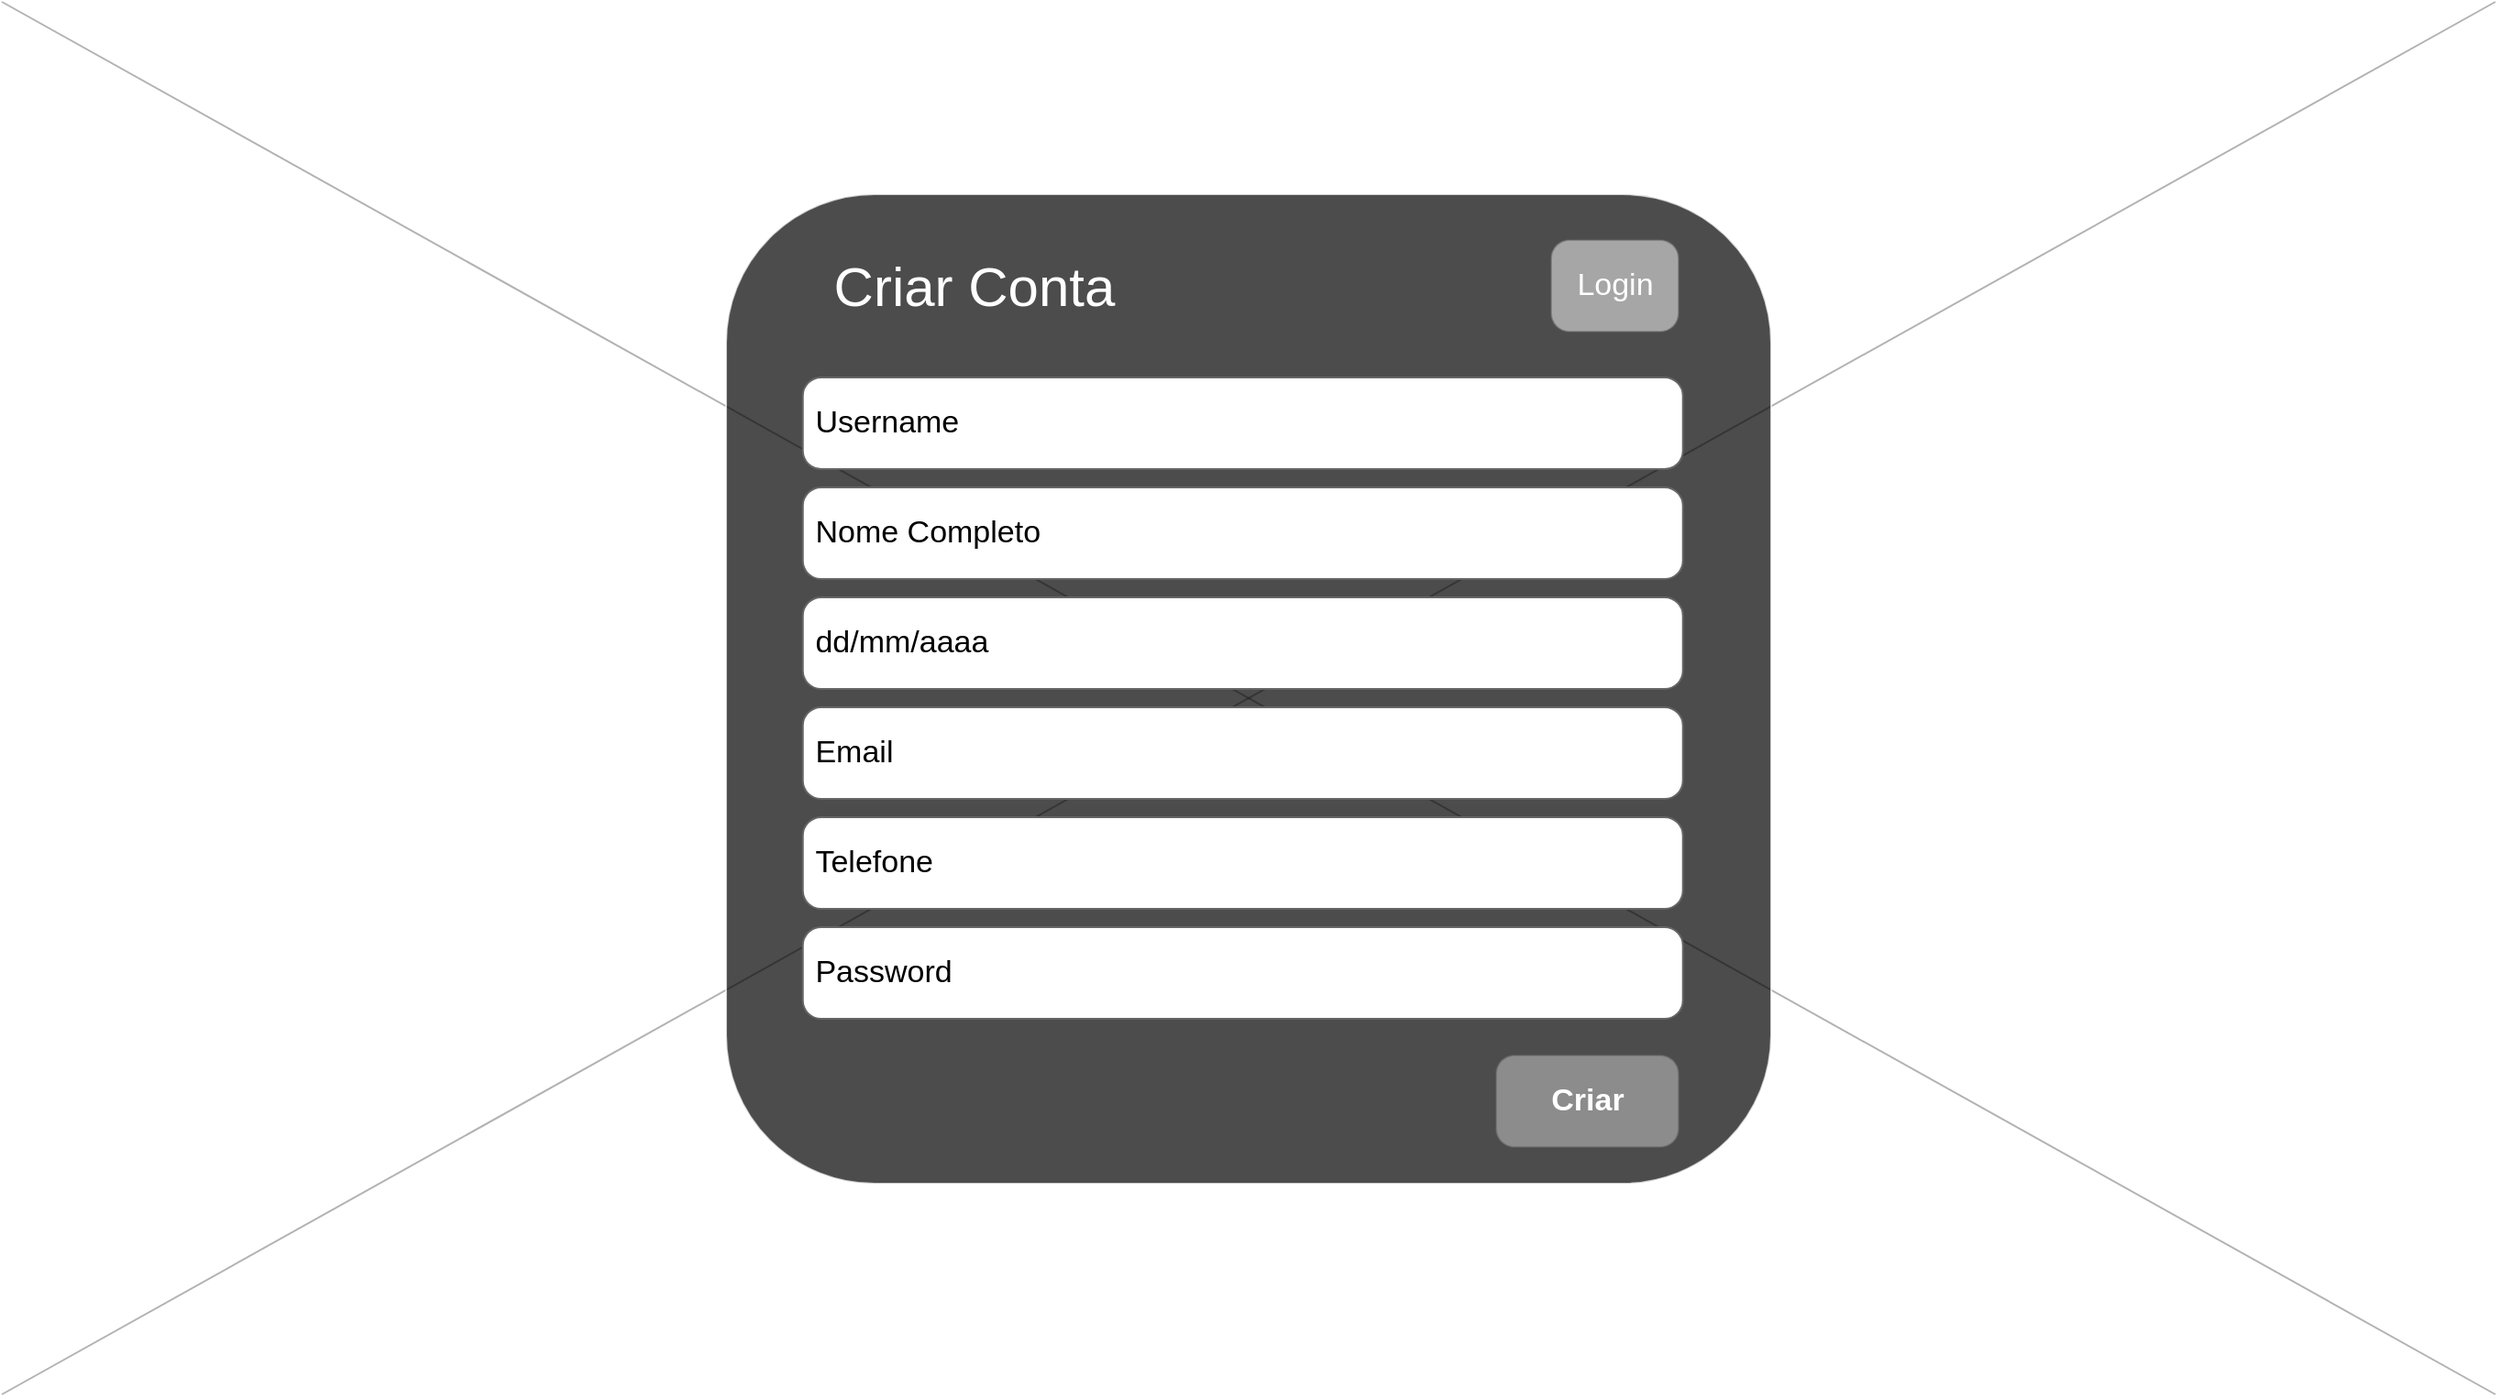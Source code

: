 <mxfile version="14.6.13" type="device"><diagram name="Page-1" id="03018318-947c-dd8e-b7a3-06fadd420f32"><mxGraphModel dx="1673" dy="934" grid="1" gridSize="10" guides="1" tooltips="1" connect="1" arrows="1" fold="1" page="1" pageScale="1" pageWidth="1100" pageHeight="850" background="#ffffff" math="0" shadow="0"><root><mxCell id="0"/><mxCell id="1" parent="0"/><mxCell id="9ekpRvZsXAe5geEi4Od_-9" value="" style="rounded=0;whiteSpace=wrap;html=1;fontColor=#000000;gradientColor=none;align=left;strokeColor=#FFFFFF;opacity=50;" parent="1" vertex="1"><mxGeometry x="5" y="45" width="1360" height="760" as="geometry"/></mxCell><mxCell id="9ekpRvZsXAe5geEi4Od_-11" style="edgeStyle=none;rounded=0;orthogonalLoop=1;jettySize=auto;html=1;exitX=0;exitY=1;exitDx=0;exitDy=0;entryX=1;entryY=0;entryDx=0;entryDy=0;fontColor=#000000;endArrow=none;endFill=0;opacity=30;" parent="1" source="9ekpRvZsXAe5geEi4Od_-9" target="9ekpRvZsXAe5geEi4Od_-9" edge="1"><mxGeometry relative="1" as="geometry"/></mxCell><mxCell id="9ekpRvZsXAe5geEi4Od_-10" style="rounded=0;orthogonalLoop=1;jettySize=auto;html=1;exitX=0;exitY=0;exitDx=0;exitDy=0;entryX=1;entryY=1;entryDx=0;entryDy=0;fontColor=#000000;endArrow=none;endFill=0;opacity=30;" parent="1" source="9ekpRvZsXAe5geEi4Od_-9" target="9ekpRvZsXAe5geEi4Od_-9" edge="1"><mxGeometry relative="1" as="geometry"/></mxCell><mxCell id="9ekpRvZsXAe5geEi4Od_-2" value="" style="rounded=1;whiteSpace=wrap;html=1;strokeColor=#FFFFFF;gradientColor=none;fillColor=#000000;opacity=70;" parent="1" vertex="1"><mxGeometry x="400" y="150" width="570" height="540" as="geometry"/></mxCell><mxCell id="9ekpRvZsXAe5geEi4Od_-3" value="&lt;font color=&quot;#ffffff&quot;&gt;&lt;span style=&quot;font-size: 30px&quot;&gt;Criar Conta&lt;/span&gt;&lt;/font&gt;" style="text;html=1;strokeColor=none;fillColor=none;align=center;verticalAlign=middle;whiteSpace=wrap;rounded=0;opacity=50;" parent="1" vertex="1"><mxGeometry x="449.5" y="190" width="170.5" height="20" as="geometry"/></mxCell><mxCell id="9ekpRvZsXAe5geEi4Od_-5" value="&lt;span style=&quot;font-weight: normal&quot;&gt;Login&lt;/span&gt;" style="strokeWidth=1;shadow=0;dashed=0;align=center;html=1;shape=mxgraph.mockup.buttons.button;strokeColor=#666666;fontColor=#ffffff;mainText=;buttonStyle=round;fontSize=17;fontStyle=1;whiteSpace=wrap;opacity=50;fillColor=#FFFFFF;" parent="1" vertex="1"><mxGeometry x="850" y="175" width="69.5" height="50" as="geometry"/></mxCell><mxCell id="9ekpRvZsXAe5geEi4Od_-6" value="&lt;span style=&quot;font-weight: normal&quot;&gt;&amp;nbsp;Username&lt;/span&gt;" style="strokeWidth=1;shadow=0;dashed=0;align=left;html=1;shape=mxgraph.mockup.buttons.button;strokeColor=#666666;mainText=;buttonStyle=round;fontSize=17;fontStyle=1;whiteSpace=wrap;fillColor=#FFFFFF;" parent="1" vertex="1"><mxGeometry x="441.87" y="250" width="480" height="50" as="geometry"/></mxCell><mxCell id="9ekpRvZsXAe5geEi4Od_-7" value="&lt;span style=&quot;font-weight: normal&quot;&gt;&amp;nbsp;Nome Completo&lt;/span&gt;" style="strokeWidth=1;shadow=0;dashed=0;align=left;html=1;shape=mxgraph.mockup.buttons.button;strokeColor=#666666;mainText=;buttonStyle=round;fontSize=17;fontStyle=1;whiteSpace=wrap;fillColor=#FFFFFF;" parent="1" vertex="1"><mxGeometry x="441.87" y="310" width="480" height="50" as="geometry"/></mxCell><mxCell id="9ekpRvZsXAe5geEi4Od_-8" value="Criar" style="strokeWidth=1;shadow=0;dashed=0;align=center;html=1;shape=mxgraph.mockup.buttons.button;strokeColor=#666666;fontColor=#ffffff;mainText=;buttonStyle=round;fontSize=17;fontStyle=1;whiteSpace=wrap;opacity=50;fillColor=#CCCCCC;" parent="1" vertex="1"><mxGeometry x="820" y="620" width="99.5" height="50" as="geometry"/></mxCell><mxCell id="S19vv_w_vp2_4M6EiU00-6" value="&lt;span style=&quot;font-weight: normal&quot;&gt;&amp;nbsp;Password&lt;/span&gt;" style="strokeWidth=1;shadow=0;dashed=0;align=left;html=1;shape=mxgraph.mockup.buttons.button;strokeColor=#666666;mainText=;buttonStyle=round;fontSize=17;fontStyle=1;whiteSpace=wrap;fillColor=#FFFFFF;" vertex="1" parent="1"><mxGeometry x="441.87" y="550" width="480" height="50" as="geometry"/></mxCell><mxCell id="S19vv_w_vp2_4M6EiU00-7" value="&lt;span style=&quot;font-weight: normal&quot;&gt;&amp;nbsp;dd/mm/aaaa&lt;/span&gt;" style="strokeWidth=1;shadow=0;dashed=0;align=left;html=1;shape=mxgraph.mockup.buttons.button;strokeColor=#666666;mainText=;buttonStyle=round;fontSize=17;fontStyle=1;whiteSpace=wrap;fillColor=#FFFFFF;" vertex="1" parent="1"><mxGeometry x="441.87" y="370" width="480" height="50" as="geometry"/></mxCell><mxCell id="S19vv_w_vp2_4M6EiU00-8" value="&lt;span style=&quot;font-weight: normal&quot;&gt;&amp;nbsp;Email&lt;/span&gt;" style="strokeWidth=1;shadow=0;dashed=0;align=left;html=1;shape=mxgraph.mockup.buttons.button;strokeColor=#666666;mainText=;buttonStyle=round;fontSize=17;fontStyle=1;whiteSpace=wrap;fillColor=#FFFFFF;" vertex="1" parent="1"><mxGeometry x="441.87" y="430" width="480" height="50" as="geometry"/></mxCell><mxCell id="S19vv_w_vp2_4M6EiU00-9" value="&lt;span style=&quot;font-weight: normal&quot;&gt;&amp;nbsp;Telefone&lt;/span&gt;" style="strokeWidth=1;shadow=0;dashed=0;align=left;html=1;shape=mxgraph.mockup.buttons.button;strokeColor=#666666;mainText=;buttonStyle=round;fontSize=17;fontStyle=1;whiteSpace=wrap;fillColor=#FFFFFF;" vertex="1" parent="1"><mxGeometry x="441.87" y="490" width="480" height="50" as="geometry"/></mxCell></root></mxGraphModel></diagram></mxfile>